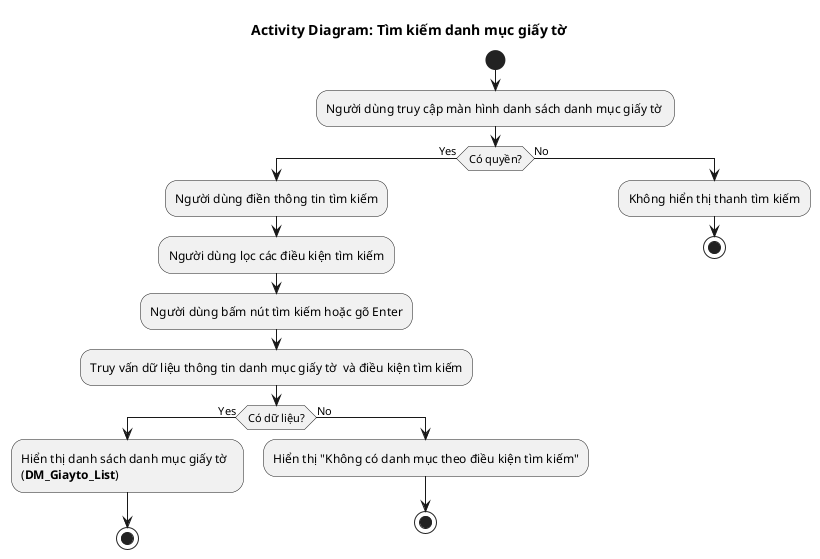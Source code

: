 @startuml DM_Giayto_Search
!pragma layout smetana
title Activity Diagram: Tìm kiếm danh mục giấy tờ 

start
:Người dùng truy cập màn hình danh sách danh mục giấy tờ ;
if (Có quyền?) then (Yes)
  :Người dùng điền thông tin tìm kiếm;
  :Người dùng lọc các điều kiện tìm kiếm;
  :Người dùng bấm nút tìm kiếm hoặc gõ Enter;
  :Truy vấn dữ liệu thông tin danh mục giấy tờ  và điều kiện tìm kiếm;
  if (Có dữ liệu?) then (Yes)
    :Hiển thị danh sách danh mục giấy tờ  \n(**DM_Giayto_List**);
    stop
  else (No)
    :Hiển thị "Không có danh mục theo điều kiện tìm kiếm";
    stop
  endif
else (No)
  :Không hiển thị thanh tìm kiếm;
  stop
endif
@enduml